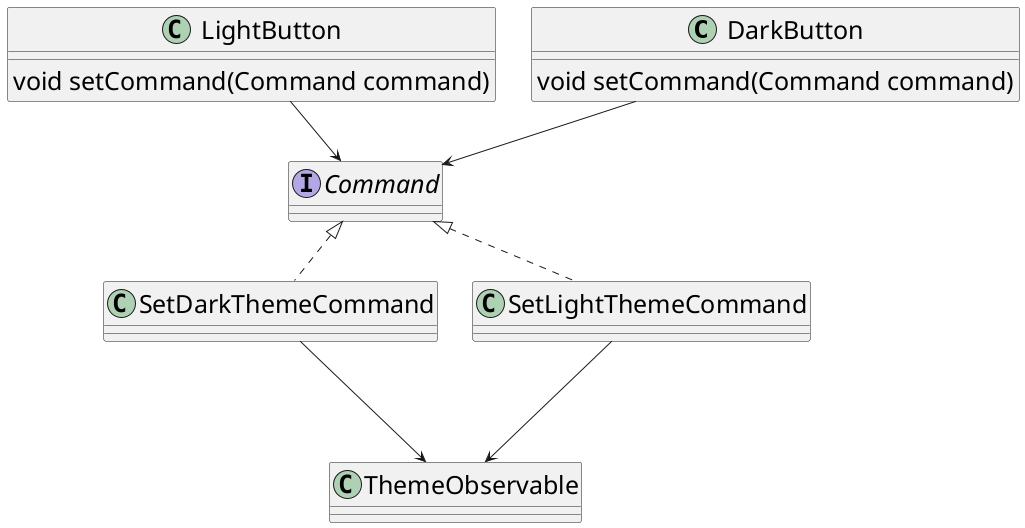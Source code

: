 @startuml

skinparam defaultFontSize 25

together {
    class DarkButton {
        void setCommand(Command command)
    }

    class LightButton {
        void setCommand(Command command)
    }
}

together {
    interface Command

    class SetDarkThemeCommand

    class SetLightThemeCommand

    Command <|.. SetDarkThemeCommand
    Command <|.. SetLightThemeCommand
}

class ThemeObservable

DarkButton --> Command
LightButton --> Command

SetDarkThemeCommand ---> ThemeObservable
SetLightThemeCommand ---> ThemeObservable

@enduml
